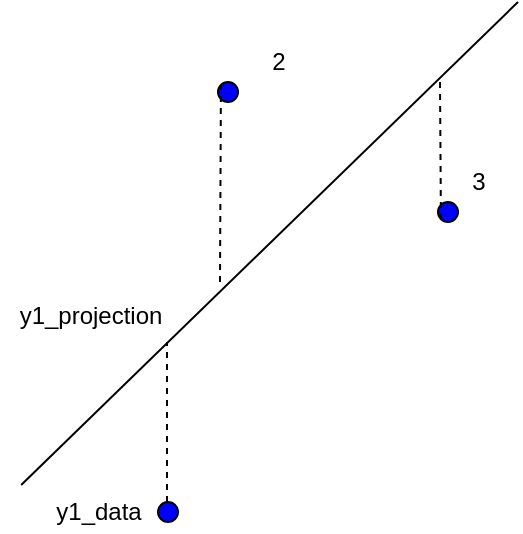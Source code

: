 <mxfile version="12.5.8" type="github"><diagram id="shsol9yh8DjXRLTojRhz" name="Page-1"><mxGraphModel dx="782" dy="657" grid="1" gridSize="10" guides="1" tooltips="1" connect="1" arrows="1" fold="1" page="1" pageScale="1" pageWidth="850" pageHeight="1100" math="0" shadow="0"><root><mxCell id="0"/><mxCell id="1" parent="0"/><mxCell id="3NyiU3XvVg85KIqUOBzR-2" value="" style="endArrow=none;html=1;" edge="1" parent="1"><mxGeometry width="50" height="50" relative="1" as="geometry"><mxPoint x="261.585" y="371.515" as="sourcePoint"/><mxPoint x="510" y="130" as="targetPoint"/></mxGeometry></mxCell><mxCell id="3NyiU3XvVg85KIqUOBzR-7" value="" style="ellipse;whiteSpace=wrap;html=1;aspect=fixed;fillColor=#0000FF;" vertex="1" parent="1"><mxGeometry x="330" y="380" width="10" height="10" as="geometry"/></mxCell><mxCell id="3NyiU3XvVg85KIqUOBzR-8" value="" style="ellipse;whiteSpace=wrap;html=1;aspect=fixed;fillColor=#0000FF;" vertex="1" parent="1"><mxGeometry x="360" y="170" width="10" height="10" as="geometry"/></mxCell><mxCell id="3NyiU3XvVg85KIqUOBzR-9" value="" style="ellipse;whiteSpace=wrap;html=1;aspect=fixed;fillColor=#0000FF;" vertex="1" parent="1"><mxGeometry x="470" y="230" width="10" height="10" as="geometry"/></mxCell><mxCell id="3NyiU3XvVg85KIqUOBzR-10" value="" style="endArrow=none;dashed=1;html=1;" edge="1" parent="1"><mxGeometry width="50" height="50" relative="1" as="geometry"><mxPoint x="334.5" y="380" as="sourcePoint"/><mxPoint x="334.5" y="300" as="targetPoint"/></mxGeometry></mxCell><mxCell id="3NyiU3XvVg85KIqUOBzR-11" value="" style="endArrow=none;dashed=1;html=1;entryX=0;entryY=0;entryDx=0;entryDy=0;" edge="1" parent="1" target="3NyiU3XvVg85KIqUOBzR-8"><mxGeometry width="50" height="50" relative="1" as="geometry"><mxPoint x="361" y="270" as="sourcePoint"/><mxPoint x="370" y="510" as="targetPoint"/></mxGeometry></mxCell><mxCell id="3NyiU3XvVg85KIqUOBzR-12" value="" style="endArrow=none;dashed=1;html=1;entryX=0;entryY=1;entryDx=0;entryDy=0;" edge="1" parent="1" target="3NyiU3XvVg85KIqUOBzR-9"><mxGeometry width="50" height="50" relative="1" as="geometry"><mxPoint x="471" y="170" as="sourcePoint"/><mxPoint x="310" y="410" as="targetPoint"/></mxGeometry></mxCell><mxCell id="3NyiU3XvVg85KIqUOBzR-13" value="y1_data" style="text;html=1;resizable=0;autosize=1;align=center;verticalAlign=middle;points=[];fillColor=none;strokeColor=none;rounded=0;" vertex="1" parent="1"><mxGeometry x="270" y="375" width="60" height="20" as="geometry"/></mxCell><mxCell id="3NyiU3XvVg85KIqUOBzR-14" value="y1_projection" style="text;html=1;resizable=0;autosize=1;align=center;verticalAlign=middle;points=[];fillColor=none;strokeColor=none;rounded=0;" vertex="1" parent="1"><mxGeometry x="251" y="277" width="90" height="20" as="geometry"/></mxCell><mxCell id="3NyiU3XvVg85KIqUOBzR-18" value="2" style="text;html=1;resizable=0;autosize=1;align=center;verticalAlign=middle;points=[];fillColor=none;strokeColor=none;rounded=0;" vertex="1" parent="1"><mxGeometry x="380" y="150" width="20" height="20" as="geometry"/></mxCell><mxCell id="3NyiU3XvVg85KIqUOBzR-19" value="3" style="text;html=1;resizable=0;autosize=1;align=center;verticalAlign=middle;points=[];fillColor=none;strokeColor=none;rounded=0;" vertex="1" parent="1"><mxGeometry x="480" y="210" width="20" height="20" as="geometry"/></mxCell></root></mxGraphModel></diagram></mxfile>